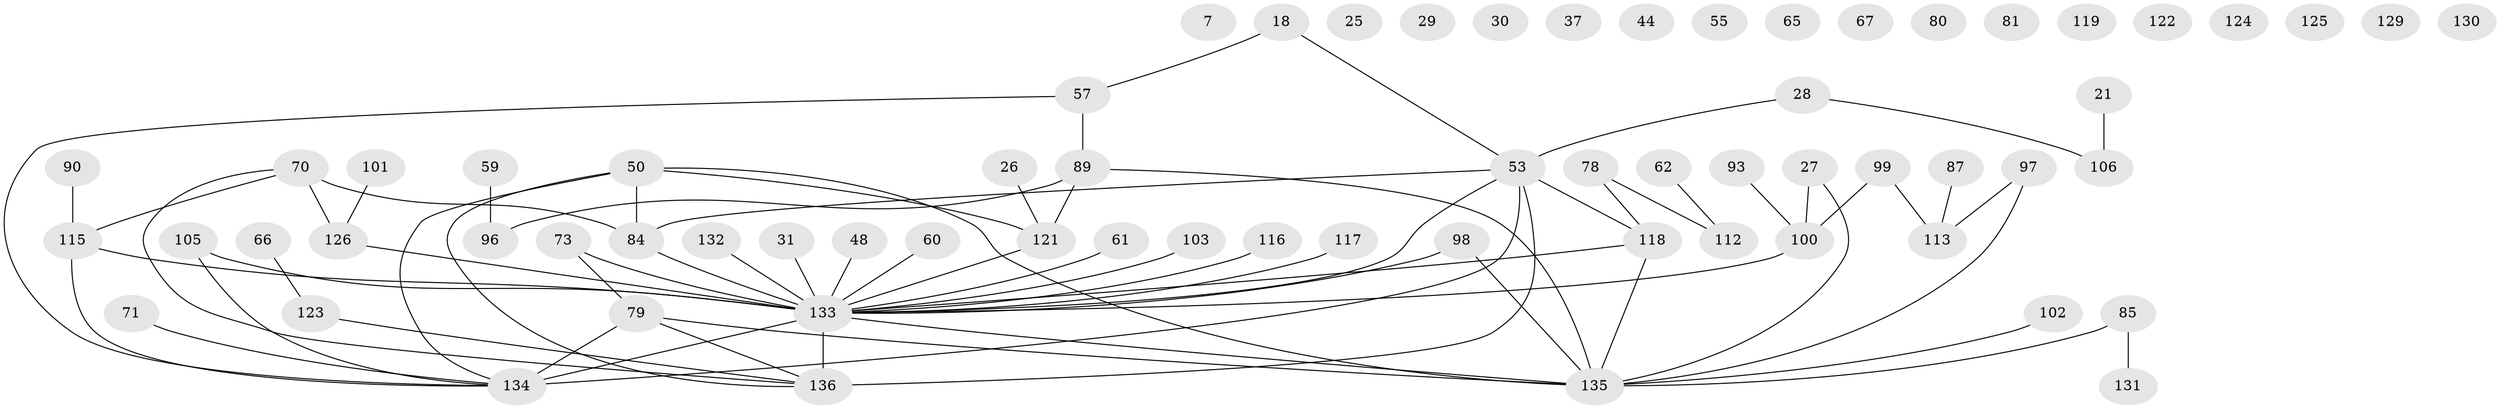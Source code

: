 // original degree distribution, {3: 0.19117647058823528, 2: 0.27205882352941174, 1: 0.19852941176470587, 0: 0.11764705882352941, 4: 0.1323529411764706, 5: 0.0661764705882353, 7: 0.014705882352941176, 6: 0.007352941176470588}
// Generated by graph-tools (version 1.1) at 2025/44/03/04/25 21:44:17]
// undirected, 68 vertices, 73 edges
graph export_dot {
graph [start="1"]
  node [color=gray90,style=filled];
  7;
  18;
  21;
  25;
  26;
  27 [super="+14"];
  28;
  29;
  30;
  31;
  37;
  44;
  48;
  50 [super="+11+42"];
  53 [super="+8"];
  55;
  57 [super="+47"];
  59;
  60;
  61;
  62;
  65;
  66;
  67;
  70;
  71;
  73;
  78;
  79;
  80;
  81;
  84 [super="+46+51+58"];
  85;
  87 [super="+17"];
  89;
  90;
  93;
  96;
  97 [super="+4"];
  98;
  99;
  100 [super="+3"];
  101;
  102;
  103;
  105;
  106;
  112 [super="+49"];
  113;
  115;
  116;
  117;
  118 [super="+45+63"];
  119;
  121 [super="+54+69+13+2"];
  122 [super="+9"];
  123;
  124;
  125;
  126;
  129;
  130;
  131;
  132;
  133 [super="+22+111+94+128+110"];
  134 [super="+32+20+114"];
  135 [super="+15+43+104+120"];
  136 [super="+16+108+127"];
  18 -- 53;
  18 -- 57;
  21 -- 106;
  26 -- 121;
  27 -- 100;
  27 -- 135;
  28 -- 53;
  28 -- 106;
  31 -- 133;
  48 -- 133;
  50 -- 134;
  50 -- 84 [weight=2];
  50 -- 121;
  50 -- 136;
  50 -- 135;
  53 -- 136;
  53 -- 134 [weight=2];
  53 -- 84;
  53 -- 118 [weight=2];
  53 -- 133;
  57 -- 89 [weight=2];
  57 -- 134;
  59 -- 96;
  60 -- 133;
  61 -- 133;
  62 -- 112;
  66 -- 123;
  70 -- 115;
  70 -- 126;
  70 -- 84 [weight=2];
  70 -- 136;
  71 -- 134;
  73 -- 79;
  73 -- 133;
  78 -- 118;
  78 -- 112;
  79 -- 135;
  79 -- 136;
  79 -- 134;
  84 -- 133 [weight=2];
  85 -- 131;
  85 -- 135;
  87 -- 113 [weight=2];
  89 -- 96;
  89 -- 121;
  89 -- 135;
  90 -- 115;
  93 -- 100;
  97 -- 113;
  97 -- 135;
  98 -- 135;
  98 -- 133;
  99 -- 100;
  99 -- 113;
  100 -- 133;
  101 -- 126;
  102 -- 135;
  103 -- 133;
  105 -- 134;
  105 -- 133;
  115 -- 134;
  115 -- 133;
  116 -- 133;
  117 -- 133;
  118 -- 135 [weight=2];
  118 -- 133;
  121 -- 133 [weight=2];
  123 -- 136;
  126 -- 133 [weight=3];
  132 -- 133;
  133 -- 134 [weight=2];
  133 -- 135 [weight=3];
  133 -- 136 [weight=4];
}
